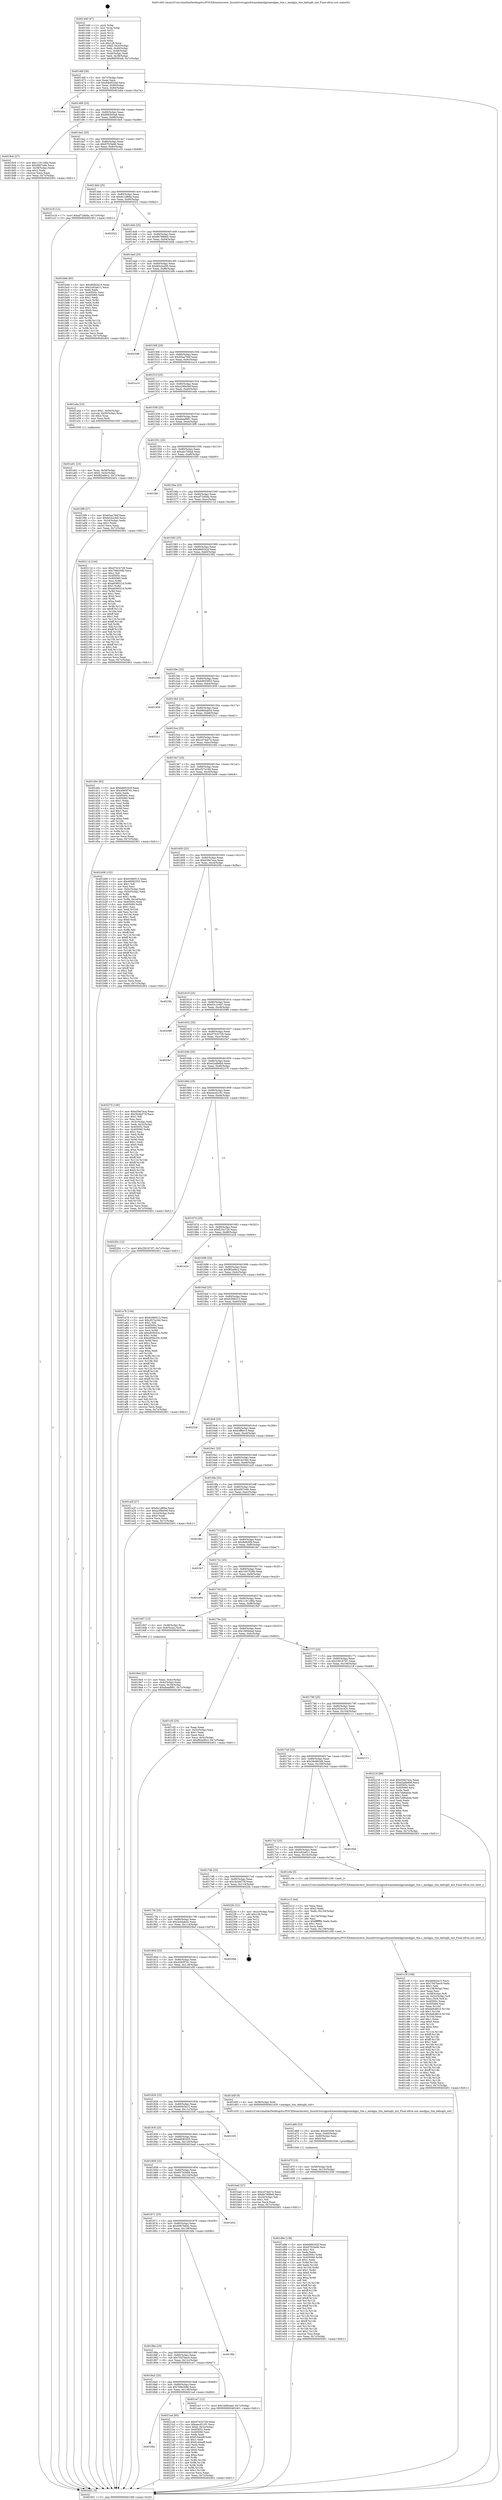 digraph "0x401440" {
  label = "0x401440 (/mnt/c/Users/mathe/Desktop/tcc/POCII/binaries/extr_linuxdriversgpudrmamdamdgpuamdgpu_ttm.c_amdgpu_ttm_debugfs_init_Final-ollvm.out::main(0))"
  labelloc = "t"
  node[shape=record]

  Entry [label="",width=0.3,height=0.3,shape=circle,fillcolor=black,style=filled]
  "0x40146f" [label="{
     0x40146f [26]\l
     | [instrs]\l
     &nbsp;&nbsp;0x40146f \<+3\>: mov -0x7c(%rbp),%eax\l
     &nbsp;&nbsp;0x401472 \<+2\>: mov %eax,%ecx\l
     &nbsp;&nbsp;0x401474 \<+6\>: sub $0x84e9524d,%ecx\l
     &nbsp;&nbsp;0x40147a \<+3\>: mov %eax,-0x80(%rbp)\l
     &nbsp;&nbsp;0x40147d \<+6\>: mov %ecx,-0x84(%rbp)\l
     &nbsp;&nbsp;0x401483 \<+6\>: je 0000000000401eba \<main+0xa7a\>\l
  }"]
  "0x401eba" [label="{
     0x401eba\l
  }", style=dashed]
  "0x401489" [label="{
     0x401489 [25]\l
     | [instrs]\l
     &nbsp;&nbsp;0x401489 \<+5\>: jmp 000000000040148e \<main+0x4e\>\l
     &nbsp;&nbsp;0x40148e \<+3\>: mov -0x80(%rbp),%eax\l
     &nbsp;&nbsp;0x401491 \<+5\>: sub $0x866593a8,%eax\l
     &nbsp;&nbsp;0x401496 \<+6\>: mov %eax,-0x88(%rbp)\l
     &nbsp;&nbsp;0x40149c \<+6\>: je 00000000004018c6 \<main+0x486\>\l
  }"]
  Exit [label="",width=0.3,height=0.3,shape=circle,fillcolor=black,style=filled,peripheries=2]
  "0x4018c6" [label="{
     0x4018c6 [27]\l
     | [instrs]\l
     &nbsp;&nbsp;0x4018c6 \<+5\>: mov $0x1191186a,%eax\l
     &nbsp;&nbsp;0x4018cb \<+5\>: mov $0x4907e4b,%ecx\l
     &nbsp;&nbsp;0x4018d0 \<+3\>: mov -0x38(%rbp),%edx\l
     &nbsp;&nbsp;0x4018d3 \<+3\>: cmp $0x2,%edx\l
     &nbsp;&nbsp;0x4018d6 \<+3\>: cmovne %ecx,%eax\l
     &nbsp;&nbsp;0x4018d9 \<+3\>: mov %eax,-0x7c(%rbp)\l
     &nbsp;&nbsp;0x4018dc \<+5\>: jmp 0000000000402401 \<main+0xfc1\>\l
  }"]
  "0x4014a2" [label="{
     0x4014a2 [25]\l
     | [instrs]\l
     &nbsp;&nbsp;0x4014a2 \<+5\>: jmp 00000000004014a7 \<main+0x67\>\l
     &nbsp;&nbsp;0x4014a7 \<+3\>: mov -0x80(%rbp),%eax\l
     &nbsp;&nbsp;0x4014aa \<+5\>: sub $0x87f25e46,%eax\l
     &nbsp;&nbsp;0x4014af \<+6\>: mov %eax,-0x8c(%rbp)\l
     &nbsp;&nbsp;0x4014b5 \<+6\>: je 0000000000401e18 \<main+0x9d8\>\l
  }"]
  "0x402401" [label="{
     0x402401 [5]\l
     | [instrs]\l
     &nbsp;&nbsp;0x402401 \<+5\>: jmp 000000000040146f \<main+0x2f\>\l
  }"]
  "0x401440" [label="{
     0x401440 [47]\l
     | [instrs]\l
     &nbsp;&nbsp;0x401440 \<+1\>: push %rbp\l
     &nbsp;&nbsp;0x401441 \<+3\>: mov %rsp,%rbp\l
     &nbsp;&nbsp;0x401444 \<+2\>: push %r15\l
     &nbsp;&nbsp;0x401446 \<+2\>: push %r14\l
     &nbsp;&nbsp;0x401448 \<+2\>: push %r13\l
     &nbsp;&nbsp;0x40144a \<+2\>: push %r12\l
     &nbsp;&nbsp;0x40144c \<+1\>: push %rbx\l
     &nbsp;&nbsp;0x40144d \<+7\>: sub $0x128,%rsp\l
     &nbsp;&nbsp;0x401454 \<+7\>: movl $0x0,-0x3c(%rbp)\l
     &nbsp;&nbsp;0x40145b \<+3\>: mov %edi,-0x40(%rbp)\l
     &nbsp;&nbsp;0x40145e \<+4\>: mov %rsi,-0x48(%rbp)\l
     &nbsp;&nbsp;0x401462 \<+3\>: mov -0x40(%rbp),%edi\l
     &nbsp;&nbsp;0x401465 \<+3\>: mov %edi,-0x38(%rbp)\l
     &nbsp;&nbsp;0x401468 \<+7\>: movl $0x866593a8,-0x7c(%rbp)\l
  }"]
  "0x4018bc" [label="{
     0x4018bc\l
  }", style=dashed]
  "0x401e18" [label="{
     0x401e18 [12]\l
     | [instrs]\l
     &nbsp;&nbsp;0x401e18 \<+7\>: movl $0xaf72d0da,-0x7c(%rbp)\l
     &nbsp;&nbsp;0x401e1f \<+5\>: jmp 0000000000402401 \<main+0xfc1\>\l
  }"]
  "0x4014bb" [label="{
     0x4014bb [25]\l
     | [instrs]\l
     &nbsp;&nbsp;0x4014bb \<+5\>: jmp 00000000004014c0 \<main+0x80\>\l
     &nbsp;&nbsp;0x4014c0 \<+3\>: mov -0x80(%rbp),%eax\l
     &nbsp;&nbsp;0x4014c3 \<+5\>: sub $0x8e1af69a,%eax\l
     &nbsp;&nbsp;0x4014c8 \<+6\>: mov %eax,-0x90(%rbp)\l
     &nbsp;&nbsp;0x4014ce \<+6\>: je 0000000000402022 \<main+0xbe2\>\l
  }"]
  "0x4021ad" [label="{
     0x4021ad [95]\l
     | [instrs]\l
     &nbsp;&nbsp;0x4021ad \<+5\>: mov $0xd7d1b728,%eax\l
     &nbsp;&nbsp;0x4021b2 \<+5\>: mov $0xeecd2191,%ecx\l
     &nbsp;&nbsp;0x4021b7 \<+7\>: movl $0x0,-0x3c(%rbp)\l
     &nbsp;&nbsp;0x4021be \<+7\>: mov 0x40505c,%edx\l
     &nbsp;&nbsp;0x4021c5 \<+7\>: mov 0x405060,%esi\l
     &nbsp;&nbsp;0x4021cc \<+2\>: mov %edx,%edi\l
     &nbsp;&nbsp;0x4021ce \<+6\>: sub $0xf144eeff,%edi\l
     &nbsp;&nbsp;0x4021d4 \<+3\>: sub $0x1,%edi\l
     &nbsp;&nbsp;0x4021d7 \<+6\>: add $0xf144eeff,%edi\l
     &nbsp;&nbsp;0x4021dd \<+3\>: imul %edi,%edx\l
     &nbsp;&nbsp;0x4021e0 \<+3\>: and $0x1,%edx\l
     &nbsp;&nbsp;0x4021e3 \<+3\>: cmp $0x0,%edx\l
     &nbsp;&nbsp;0x4021e6 \<+4\>: sete %r8b\l
     &nbsp;&nbsp;0x4021ea \<+3\>: cmp $0xa,%esi\l
     &nbsp;&nbsp;0x4021ed \<+4\>: setl %r9b\l
     &nbsp;&nbsp;0x4021f1 \<+3\>: mov %r8b,%r10b\l
     &nbsp;&nbsp;0x4021f4 \<+3\>: and %r9b,%r10b\l
     &nbsp;&nbsp;0x4021f7 \<+3\>: xor %r9b,%r8b\l
     &nbsp;&nbsp;0x4021fa \<+3\>: or %r8b,%r10b\l
     &nbsp;&nbsp;0x4021fd \<+4\>: test $0x1,%r10b\l
     &nbsp;&nbsp;0x402201 \<+3\>: cmovne %ecx,%eax\l
     &nbsp;&nbsp;0x402204 \<+3\>: mov %eax,-0x7c(%rbp)\l
     &nbsp;&nbsp;0x402207 \<+5\>: jmp 0000000000402401 \<main+0xfc1\>\l
  }"]
  "0x402022" [label="{
     0x402022\l
  }", style=dashed]
  "0x4014d4" [label="{
     0x4014d4 [25]\l
     | [instrs]\l
     &nbsp;&nbsp;0x4014d4 \<+5\>: jmp 00000000004014d9 \<main+0x99\>\l
     &nbsp;&nbsp;0x4014d9 \<+3\>: mov -0x80(%rbp),%eax\l
     &nbsp;&nbsp;0x4014dc \<+5\>: sub $0x8e7888e9,%eax\l
     &nbsp;&nbsp;0x4014e1 \<+6\>: mov %eax,-0x94(%rbp)\l
     &nbsp;&nbsp;0x4014e7 \<+6\>: je 0000000000401bbb \<main+0x77b\>\l
  }"]
  "0x401d8e" [label="{
     0x401d8e [138]\l
     | [instrs]\l
     &nbsp;&nbsp;0x401d8e \<+5\>: mov $0xb660342f,%eax\l
     &nbsp;&nbsp;0x401d93 \<+5\>: mov $0x87f25e46,%esi\l
     &nbsp;&nbsp;0x401d98 \<+2\>: mov $0x1,%cl\l
     &nbsp;&nbsp;0x401d9a \<+2\>: xor %edx,%edx\l
     &nbsp;&nbsp;0x401d9c \<+8\>: mov 0x40505c,%r8d\l
     &nbsp;&nbsp;0x401da4 \<+8\>: mov 0x405060,%r9d\l
     &nbsp;&nbsp;0x401dac \<+3\>: sub $0x1,%edx\l
     &nbsp;&nbsp;0x401daf \<+3\>: mov %r8d,%r10d\l
     &nbsp;&nbsp;0x401db2 \<+3\>: add %edx,%r10d\l
     &nbsp;&nbsp;0x401db5 \<+4\>: imul %r10d,%r8d\l
     &nbsp;&nbsp;0x401db9 \<+4\>: and $0x1,%r8d\l
     &nbsp;&nbsp;0x401dbd \<+4\>: cmp $0x0,%r8d\l
     &nbsp;&nbsp;0x401dc1 \<+4\>: sete %r11b\l
     &nbsp;&nbsp;0x401dc5 \<+4\>: cmp $0xa,%r9d\l
     &nbsp;&nbsp;0x401dc9 \<+3\>: setl %bl\l
     &nbsp;&nbsp;0x401dcc \<+3\>: mov %r11b,%r14b\l
     &nbsp;&nbsp;0x401dcf \<+4\>: xor $0xff,%r14b\l
     &nbsp;&nbsp;0x401dd3 \<+3\>: mov %bl,%r15b\l
     &nbsp;&nbsp;0x401dd6 \<+4\>: xor $0xff,%r15b\l
     &nbsp;&nbsp;0x401dda \<+3\>: xor $0x1,%cl\l
     &nbsp;&nbsp;0x401ddd \<+3\>: mov %r14b,%r12b\l
     &nbsp;&nbsp;0x401de0 \<+4\>: and $0xff,%r12b\l
     &nbsp;&nbsp;0x401de4 \<+3\>: and %cl,%r11b\l
     &nbsp;&nbsp;0x401de7 \<+3\>: mov %r15b,%r13b\l
     &nbsp;&nbsp;0x401dea \<+4\>: and $0xff,%r13b\l
     &nbsp;&nbsp;0x401dee \<+2\>: and %cl,%bl\l
     &nbsp;&nbsp;0x401df0 \<+3\>: or %r11b,%r12b\l
     &nbsp;&nbsp;0x401df3 \<+3\>: or %bl,%r13b\l
     &nbsp;&nbsp;0x401df6 \<+3\>: xor %r13b,%r12b\l
     &nbsp;&nbsp;0x401df9 \<+3\>: or %r15b,%r14b\l
     &nbsp;&nbsp;0x401dfc \<+4\>: xor $0xff,%r14b\l
     &nbsp;&nbsp;0x401e00 \<+3\>: or $0x1,%cl\l
     &nbsp;&nbsp;0x401e03 \<+3\>: and %cl,%r14b\l
     &nbsp;&nbsp;0x401e06 \<+3\>: or %r14b,%r12b\l
     &nbsp;&nbsp;0x401e09 \<+4\>: test $0x1,%r12b\l
     &nbsp;&nbsp;0x401e0d \<+3\>: cmovne %esi,%eax\l
     &nbsp;&nbsp;0x401e10 \<+3\>: mov %eax,-0x7c(%rbp)\l
     &nbsp;&nbsp;0x401e13 \<+5\>: jmp 0000000000402401 \<main+0xfc1\>\l
  }"]
  "0x401bbb" [label="{
     0x401bbb [83]\l
     | [instrs]\l
     &nbsp;&nbsp;0x401bbb \<+5\>: mov $0x460b3a15,%eax\l
     &nbsp;&nbsp;0x401bc0 \<+5\>: mov $0x2c62a611,%ecx\l
     &nbsp;&nbsp;0x401bc5 \<+2\>: xor %edx,%edx\l
     &nbsp;&nbsp;0x401bc7 \<+7\>: mov 0x40505c,%esi\l
     &nbsp;&nbsp;0x401bce \<+7\>: mov 0x405060,%edi\l
     &nbsp;&nbsp;0x401bd5 \<+3\>: sub $0x1,%edx\l
     &nbsp;&nbsp;0x401bd8 \<+3\>: mov %esi,%r8d\l
     &nbsp;&nbsp;0x401bdb \<+3\>: add %edx,%r8d\l
     &nbsp;&nbsp;0x401bde \<+4\>: imul %r8d,%esi\l
     &nbsp;&nbsp;0x401be2 \<+3\>: and $0x1,%esi\l
     &nbsp;&nbsp;0x401be5 \<+3\>: cmp $0x0,%esi\l
     &nbsp;&nbsp;0x401be8 \<+4\>: sete %r9b\l
     &nbsp;&nbsp;0x401bec \<+3\>: cmp $0xa,%edi\l
     &nbsp;&nbsp;0x401bef \<+4\>: setl %r10b\l
     &nbsp;&nbsp;0x401bf3 \<+3\>: mov %r9b,%r11b\l
     &nbsp;&nbsp;0x401bf6 \<+3\>: and %r10b,%r11b\l
     &nbsp;&nbsp;0x401bf9 \<+3\>: xor %r10b,%r9b\l
     &nbsp;&nbsp;0x401bfc \<+3\>: or %r9b,%r11b\l
     &nbsp;&nbsp;0x401bff \<+4\>: test $0x1,%r11b\l
     &nbsp;&nbsp;0x401c03 \<+3\>: cmovne %ecx,%eax\l
     &nbsp;&nbsp;0x401c06 \<+3\>: mov %eax,-0x7c(%rbp)\l
     &nbsp;&nbsp;0x401c09 \<+5\>: jmp 0000000000402401 \<main+0xfc1\>\l
  }"]
  "0x4014ed" [label="{
     0x4014ed [25]\l
     | [instrs]\l
     &nbsp;&nbsp;0x4014ed \<+5\>: jmp 00000000004014f2 \<main+0xb2\>\l
     &nbsp;&nbsp;0x4014f2 \<+3\>: mov -0x80(%rbp),%eax\l
     &nbsp;&nbsp;0x4014f5 \<+5\>: sub $0x90e2ed30,%eax\l
     &nbsp;&nbsp;0x4014fa \<+6\>: mov %eax,-0x98(%rbp)\l
     &nbsp;&nbsp;0x401500 \<+6\>: je 00000000004023d6 \<main+0xf96\>\l
  }"]
  "0x401d7f" [label="{
     0x401d7f [15]\l
     | [instrs]\l
     &nbsp;&nbsp;0x401d7f \<+4\>: mov -0x58(%rbp),%rdi\l
     &nbsp;&nbsp;0x401d83 \<+6\>: mov %eax,-0x13c(%rbp)\l
     &nbsp;&nbsp;0x401d89 \<+5\>: call 0000000000401030 \<free@plt\>\l
     | [calls]\l
     &nbsp;&nbsp;0x401030 \{1\} (unknown)\l
  }"]
  "0x4023d6" [label="{
     0x4023d6\l
  }", style=dashed]
  "0x401506" [label="{
     0x401506 [25]\l
     | [instrs]\l
     &nbsp;&nbsp;0x401506 \<+5\>: jmp 000000000040150b \<main+0xcb\>\l
     &nbsp;&nbsp;0x40150b \<+3\>: mov -0x80(%rbp),%eax\l
     &nbsp;&nbsp;0x40150e \<+5\>: sub $0x93aa794f,%eax\l
     &nbsp;&nbsp;0x401513 \<+6\>: mov %eax,-0x9c(%rbp)\l
     &nbsp;&nbsp;0x401519 \<+6\>: je 0000000000401a14 \<main+0x5d4\>\l
  }"]
  "0x401d68" [label="{
     0x401d68 [23]\l
     | [instrs]\l
     &nbsp;&nbsp;0x401d68 \<+10\>: movabs $0x4030d6,%rdi\l
     &nbsp;&nbsp;0x401d72 \<+3\>: mov %eax,-0x60(%rbp)\l
     &nbsp;&nbsp;0x401d75 \<+3\>: mov -0x60(%rbp),%esi\l
     &nbsp;&nbsp;0x401d78 \<+2\>: mov $0x0,%al\l
     &nbsp;&nbsp;0x401d7a \<+5\>: call 0000000000401040 \<printf@plt\>\l
     | [calls]\l
     &nbsp;&nbsp;0x401040 \{1\} (unknown)\l
  }"]
  "0x401a14" [label="{
     0x401a14\l
  }", style=dashed]
  "0x40151f" [label="{
     0x40151f [25]\l
     | [instrs]\l
     &nbsp;&nbsp;0x40151f \<+5\>: jmp 0000000000401524 \<main+0xe4\>\l
     &nbsp;&nbsp;0x401524 \<+3\>: mov -0x80(%rbp),%eax\l
     &nbsp;&nbsp;0x401527 \<+5\>: sub $0xa299a50f,%eax\l
     &nbsp;&nbsp;0x40152c \<+6\>: mov %eax,-0xa0(%rbp)\l
     &nbsp;&nbsp;0x401532 \<+6\>: je 0000000000401a4a \<main+0x60a\>\l
  }"]
  "0x4018a3" [label="{
     0x4018a3 [25]\l
     | [instrs]\l
     &nbsp;&nbsp;0x4018a3 \<+5\>: jmp 00000000004018a8 \<main+0x468\>\l
     &nbsp;&nbsp;0x4018a8 \<+3\>: mov -0x80(%rbp),%eax\l
     &nbsp;&nbsp;0x4018ab \<+5\>: sub $0x768e30fd,%eax\l
     &nbsp;&nbsp;0x4018b0 \<+6\>: mov %eax,-0x130(%rbp)\l
     &nbsp;&nbsp;0x4018b6 \<+6\>: je 00000000004021ad \<main+0xd6d\>\l
  }"]
  "0x401a4a" [label="{
     0x401a4a [23]\l
     | [instrs]\l
     &nbsp;&nbsp;0x401a4a \<+7\>: movl $0x1,-0x50(%rbp)\l
     &nbsp;&nbsp;0x401a51 \<+4\>: movslq -0x50(%rbp),%rax\l
     &nbsp;&nbsp;0x401a55 \<+4\>: shl $0x2,%rax\l
     &nbsp;&nbsp;0x401a59 \<+3\>: mov %rax,%rdi\l
     &nbsp;&nbsp;0x401a5c \<+5\>: call 0000000000401050 \<malloc@plt\>\l
     | [calls]\l
     &nbsp;&nbsp;0x401050 \{1\} (unknown)\l
  }"]
  "0x401538" [label="{
     0x401538 [25]\l
     | [instrs]\l
     &nbsp;&nbsp;0x401538 \<+5\>: jmp 000000000040153d \<main+0xfd\>\l
     &nbsp;&nbsp;0x40153d \<+3\>: mov -0x80(%rbp),%eax\l
     &nbsp;&nbsp;0x401540 \<+5\>: sub $0xabaaf981,%eax\l
     &nbsp;&nbsp;0x401545 \<+6\>: mov %eax,-0xa4(%rbp)\l
     &nbsp;&nbsp;0x40154b \<+6\>: je 00000000004019f9 \<main+0x5b9\>\l
  }"]
  "0x401ce7" [label="{
     0x401ce7 [12]\l
     | [instrs]\l
     &nbsp;&nbsp;0x401ce7 \<+7\>: movl $0x1fd0b4ad,-0x7c(%rbp)\l
     &nbsp;&nbsp;0x401cee \<+5\>: jmp 0000000000402401 \<main+0xfc1\>\l
  }"]
  "0x4019f9" [label="{
     0x4019f9 [27]\l
     | [instrs]\l
     &nbsp;&nbsp;0x4019f9 \<+5\>: mov $0x93aa794f,%eax\l
     &nbsp;&nbsp;0x4019fe \<+5\>: mov $0xfd1b23b0,%ecx\l
     &nbsp;&nbsp;0x401a03 \<+3\>: mov -0x34(%rbp),%edx\l
     &nbsp;&nbsp;0x401a06 \<+3\>: cmp $0x1,%edx\l
     &nbsp;&nbsp;0x401a09 \<+3\>: cmovl %ecx,%eax\l
     &nbsp;&nbsp;0x401a0c \<+3\>: mov %eax,-0x7c(%rbp)\l
     &nbsp;&nbsp;0x401a0f \<+5\>: jmp 0000000000402401 \<main+0xfc1\>\l
  }"]
  "0x401551" [label="{
     0x401551 [25]\l
     | [instrs]\l
     &nbsp;&nbsp;0x401551 \<+5\>: jmp 0000000000401556 \<main+0x116\>\l
     &nbsp;&nbsp;0x401556 \<+3\>: mov -0x80(%rbp),%eax\l
     &nbsp;&nbsp;0x401559 \<+5\>: sub $0xabc70bad,%eax\l
     &nbsp;&nbsp;0x40155e \<+6\>: mov %eax,-0xa8(%rbp)\l
     &nbsp;&nbsp;0x401564 \<+6\>: je 0000000000401f40 \<main+0xb00\>\l
  }"]
  "0x40188a" [label="{
     0x40188a [25]\l
     | [instrs]\l
     &nbsp;&nbsp;0x40188a \<+5\>: jmp 000000000040188f \<main+0x44f\>\l
     &nbsp;&nbsp;0x40188f \<+3\>: mov -0x80(%rbp),%eax\l
     &nbsp;&nbsp;0x401892 \<+5\>: sub $0x70d7bec9,%eax\l
     &nbsp;&nbsp;0x401897 \<+6\>: mov %eax,-0x12c(%rbp)\l
     &nbsp;&nbsp;0x40189d \<+6\>: je 0000000000401ce7 \<main+0x8a7\>\l
  }"]
  "0x401f40" [label="{
     0x401f40\l
  }", style=dashed]
  "0x40156a" [label="{
     0x40156a [25]\l
     | [instrs]\l
     &nbsp;&nbsp;0x40156a \<+5\>: jmp 000000000040156f \<main+0x12f\>\l
     &nbsp;&nbsp;0x40156f \<+3\>: mov -0x80(%rbp),%eax\l
     &nbsp;&nbsp;0x401572 \<+5\>: sub $0xaf72d0da,%eax\l
     &nbsp;&nbsp;0x401577 \<+6\>: mov %eax,-0xac(%rbp)\l
     &nbsp;&nbsp;0x40157d \<+6\>: je 000000000040211d \<main+0xcdd\>\l
  }"]
  "0x401fdb" [label="{
     0x401fdb\l
  }", style=dashed]
  "0x40211d" [label="{
     0x40211d [144]\l
     | [instrs]\l
     &nbsp;&nbsp;0x40211d \<+5\>: mov $0xd7d1b728,%eax\l
     &nbsp;&nbsp;0x402122 \<+5\>: mov $0x768e30fd,%ecx\l
     &nbsp;&nbsp;0x402127 \<+2\>: mov $0x1,%dl\l
     &nbsp;&nbsp;0x402129 \<+7\>: mov 0x40505c,%esi\l
     &nbsp;&nbsp;0x402130 \<+7\>: mov 0x405060,%edi\l
     &nbsp;&nbsp;0x402137 \<+3\>: mov %esi,%r8d\l
     &nbsp;&nbsp;0x40213a \<+7\>: sub $0xa838021d,%r8d\l
     &nbsp;&nbsp;0x402141 \<+4\>: sub $0x1,%r8d\l
     &nbsp;&nbsp;0x402145 \<+7\>: add $0xa838021d,%r8d\l
     &nbsp;&nbsp;0x40214c \<+4\>: imul %r8d,%esi\l
     &nbsp;&nbsp;0x402150 \<+3\>: and $0x1,%esi\l
     &nbsp;&nbsp;0x402153 \<+3\>: cmp $0x0,%esi\l
     &nbsp;&nbsp;0x402156 \<+4\>: sete %r9b\l
     &nbsp;&nbsp;0x40215a \<+3\>: cmp $0xa,%edi\l
     &nbsp;&nbsp;0x40215d \<+4\>: setl %r10b\l
     &nbsp;&nbsp;0x402161 \<+3\>: mov %r9b,%r11b\l
     &nbsp;&nbsp;0x402164 \<+4\>: xor $0xff,%r11b\l
     &nbsp;&nbsp;0x402168 \<+3\>: mov %r10b,%bl\l
     &nbsp;&nbsp;0x40216b \<+3\>: xor $0xff,%bl\l
     &nbsp;&nbsp;0x40216e \<+3\>: xor $0x1,%dl\l
     &nbsp;&nbsp;0x402171 \<+3\>: mov %r11b,%r14b\l
     &nbsp;&nbsp;0x402174 \<+4\>: and $0xff,%r14b\l
     &nbsp;&nbsp;0x402178 \<+3\>: and %dl,%r9b\l
     &nbsp;&nbsp;0x40217b \<+3\>: mov %bl,%r15b\l
     &nbsp;&nbsp;0x40217e \<+4\>: and $0xff,%r15b\l
     &nbsp;&nbsp;0x402182 \<+3\>: and %dl,%r10b\l
     &nbsp;&nbsp;0x402185 \<+3\>: or %r9b,%r14b\l
     &nbsp;&nbsp;0x402188 \<+3\>: or %r10b,%r15b\l
     &nbsp;&nbsp;0x40218b \<+3\>: xor %r15b,%r14b\l
     &nbsp;&nbsp;0x40218e \<+3\>: or %bl,%r11b\l
     &nbsp;&nbsp;0x402191 \<+4\>: xor $0xff,%r11b\l
     &nbsp;&nbsp;0x402195 \<+3\>: or $0x1,%dl\l
     &nbsp;&nbsp;0x402198 \<+3\>: and %dl,%r11b\l
     &nbsp;&nbsp;0x40219b \<+3\>: or %r11b,%r14b\l
     &nbsp;&nbsp;0x40219e \<+4\>: test $0x1,%r14b\l
     &nbsp;&nbsp;0x4021a2 \<+3\>: cmovne %ecx,%eax\l
     &nbsp;&nbsp;0x4021a5 \<+3\>: mov %eax,-0x7c(%rbp)\l
     &nbsp;&nbsp;0x4021a8 \<+5\>: jmp 0000000000402401 \<main+0xfc1\>\l
  }"]
  "0x401583" [label="{
     0x401583 [25]\l
     | [instrs]\l
     &nbsp;&nbsp;0x401583 \<+5\>: jmp 0000000000401588 \<main+0x148\>\l
     &nbsp;&nbsp;0x401588 \<+3\>: mov -0x80(%rbp),%eax\l
     &nbsp;&nbsp;0x40158b \<+5\>: sub $0xb660342f,%eax\l
     &nbsp;&nbsp;0x401590 \<+6\>: mov %eax,-0xb0(%rbp)\l
     &nbsp;&nbsp;0x401596 \<+6\>: je 0000000000402382 \<main+0xf42\>\l
  }"]
  "0x401871" [label="{
     0x401871 [25]\l
     | [instrs]\l
     &nbsp;&nbsp;0x401871 \<+5\>: jmp 0000000000401876 \<main+0x436\>\l
     &nbsp;&nbsp;0x401876 \<+3\>: mov -0x80(%rbp),%eax\l
     &nbsp;&nbsp;0x401879 \<+5\>: sub $0x6967b642,%eax\l
     &nbsp;&nbsp;0x40187e \<+6\>: mov %eax,-0x128(%rbp)\l
     &nbsp;&nbsp;0x401884 \<+6\>: je 0000000000401fdb \<main+0xb9b\>\l
  }"]
  "0x402382" [label="{
     0x402382\l
  }", style=dashed]
  "0x40159c" [label="{
     0x40159c [25]\l
     | [instrs]\l
     &nbsp;&nbsp;0x40159c \<+5\>: jmp 00000000004015a1 \<main+0x161\>\l
     &nbsp;&nbsp;0x4015a1 \<+3\>: mov -0x80(%rbp),%eax\l
     &nbsp;&nbsp;0x4015a4 \<+5\>: sub $0xb9933853,%eax\l
     &nbsp;&nbsp;0x4015a9 \<+6\>: mov %eax,-0xb4(%rbp)\l
     &nbsp;&nbsp;0x4015af \<+6\>: je 0000000000401939 \<main+0x4f9\>\l
  }"]
  "0x401e52" [label="{
     0x401e52\l
  }", style=dashed]
  "0x401939" [label="{
     0x401939\l
  }", style=dashed]
  "0x4015b5" [label="{
     0x4015b5 [25]\l
     | [instrs]\l
     &nbsp;&nbsp;0x4015b5 \<+5\>: jmp 00000000004015ba \<main+0x17a\>\l
     &nbsp;&nbsp;0x4015ba \<+3\>: mov -0x80(%rbp),%eax\l
     &nbsp;&nbsp;0x4015bd \<+5\>: sub $0xb9d4ab5d,%eax\l
     &nbsp;&nbsp;0x4015c2 \<+6\>: mov %eax,-0xb8(%rbp)\l
     &nbsp;&nbsp;0x4015c8 \<+6\>: je 0000000000402311 \<main+0xed1\>\l
  }"]
  "0x401c3f" [label="{
     0x401c3f [168]\l
     | [instrs]\l
     &nbsp;&nbsp;0x401c3f \<+5\>: mov $0x460b3a15,%ecx\l
     &nbsp;&nbsp;0x401c44 \<+5\>: mov $0x70d7bec9,%edx\l
     &nbsp;&nbsp;0x401c49 \<+3\>: mov $0x1,%dil\l
     &nbsp;&nbsp;0x401c4c \<+6\>: mov -0x138(%rbp),%esi\l
     &nbsp;&nbsp;0x401c52 \<+3\>: imul %eax,%esi\l
     &nbsp;&nbsp;0x401c55 \<+4\>: mov -0x58(%rbp),%r8\l
     &nbsp;&nbsp;0x401c59 \<+4\>: movslq -0x5c(%rbp),%r9\l
     &nbsp;&nbsp;0x401c5d \<+4\>: mov %esi,(%r8,%r9,4)\l
     &nbsp;&nbsp;0x401c61 \<+7\>: mov 0x40505c,%eax\l
     &nbsp;&nbsp;0x401c68 \<+7\>: mov 0x405060,%esi\l
     &nbsp;&nbsp;0x401c6f \<+3\>: mov %eax,%r10d\l
     &nbsp;&nbsp;0x401c72 \<+7\>: sub $0xbefcd81d,%r10d\l
     &nbsp;&nbsp;0x401c79 \<+4\>: sub $0x1,%r10d\l
     &nbsp;&nbsp;0x401c7d \<+7\>: add $0xbefcd81d,%r10d\l
     &nbsp;&nbsp;0x401c84 \<+4\>: imul %r10d,%eax\l
     &nbsp;&nbsp;0x401c88 \<+3\>: and $0x1,%eax\l
     &nbsp;&nbsp;0x401c8b \<+3\>: cmp $0x0,%eax\l
     &nbsp;&nbsp;0x401c8e \<+4\>: sete %r11b\l
     &nbsp;&nbsp;0x401c92 \<+3\>: cmp $0xa,%esi\l
     &nbsp;&nbsp;0x401c95 \<+3\>: setl %bl\l
     &nbsp;&nbsp;0x401c98 \<+3\>: mov %r11b,%r14b\l
     &nbsp;&nbsp;0x401c9b \<+4\>: xor $0xff,%r14b\l
     &nbsp;&nbsp;0x401c9f \<+3\>: mov %bl,%r15b\l
     &nbsp;&nbsp;0x401ca2 \<+4\>: xor $0xff,%r15b\l
     &nbsp;&nbsp;0x401ca6 \<+4\>: xor $0x1,%dil\l
     &nbsp;&nbsp;0x401caa \<+3\>: mov %r14b,%r12b\l
     &nbsp;&nbsp;0x401cad \<+4\>: and $0xff,%r12b\l
     &nbsp;&nbsp;0x401cb1 \<+3\>: and %dil,%r11b\l
     &nbsp;&nbsp;0x401cb4 \<+3\>: mov %r15b,%r13b\l
     &nbsp;&nbsp;0x401cb7 \<+4\>: and $0xff,%r13b\l
     &nbsp;&nbsp;0x401cbb \<+3\>: and %dil,%bl\l
     &nbsp;&nbsp;0x401cbe \<+3\>: or %r11b,%r12b\l
     &nbsp;&nbsp;0x401cc1 \<+3\>: or %bl,%r13b\l
     &nbsp;&nbsp;0x401cc4 \<+3\>: xor %r13b,%r12b\l
     &nbsp;&nbsp;0x401cc7 \<+3\>: or %r15b,%r14b\l
     &nbsp;&nbsp;0x401cca \<+4\>: xor $0xff,%r14b\l
     &nbsp;&nbsp;0x401cce \<+4\>: or $0x1,%dil\l
     &nbsp;&nbsp;0x401cd2 \<+3\>: and %dil,%r14b\l
     &nbsp;&nbsp;0x401cd5 \<+3\>: or %r14b,%r12b\l
     &nbsp;&nbsp;0x401cd8 \<+4\>: test $0x1,%r12b\l
     &nbsp;&nbsp;0x401cdc \<+3\>: cmovne %edx,%ecx\l
     &nbsp;&nbsp;0x401cdf \<+3\>: mov %ecx,-0x7c(%rbp)\l
     &nbsp;&nbsp;0x401ce2 \<+5\>: jmp 0000000000402401 \<main+0xfc1\>\l
  }"]
  "0x402311" [label="{
     0x402311\l
  }", style=dashed]
  "0x4015ce" [label="{
     0x4015ce [25]\l
     | [instrs]\l
     &nbsp;&nbsp;0x4015ce \<+5\>: jmp 00000000004015d3 \<main+0x193\>\l
     &nbsp;&nbsp;0x4015d3 \<+3\>: mov -0x80(%rbp),%eax\l
     &nbsp;&nbsp;0x4015d6 \<+5\>: sub $0xcd74eb7e,%eax\l
     &nbsp;&nbsp;0x4015db \<+6\>: mov %eax,-0xbc(%rbp)\l
     &nbsp;&nbsp;0x4015e1 \<+6\>: je 0000000000401d0c \<main+0x8cc\>\l
  }"]
  "0x401c13" [label="{
     0x401c13 [44]\l
     | [instrs]\l
     &nbsp;&nbsp;0x401c13 \<+2\>: xor %ecx,%ecx\l
     &nbsp;&nbsp;0x401c15 \<+5\>: mov $0x2,%edx\l
     &nbsp;&nbsp;0x401c1a \<+6\>: mov %edx,-0x134(%rbp)\l
     &nbsp;&nbsp;0x401c20 \<+1\>: cltd\l
     &nbsp;&nbsp;0x401c21 \<+6\>: mov -0x134(%rbp),%esi\l
     &nbsp;&nbsp;0x401c27 \<+2\>: idiv %esi\l
     &nbsp;&nbsp;0x401c29 \<+6\>: imul $0xfffffffe,%edx,%edx\l
     &nbsp;&nbsp;0x401c2f \<+3\>: sub $0x1,%ecx\l
     &nbsp;&nbsp;0x401c32 \<+2\>: sub %ecx,%edx\l
     &nbsp;&nbsp;0x401c34 \<+6\>: mov %edx,-0x138(%rbp)\l
     &nbsp;&nbsp;0x401c3a \<+5\>: call 0000000000401160 \<next_i\>\l
     | [calls]\l
     &nbsp;&nbsp;0x401160 \{1\} (/mnt/c/Users/mathe/Desktop/tcc/POCII/binaries/extr_linuxdriversgpudrmamdamdgpuamdgpu_ttm.c_amdgpu_ttm_debugfs_init_Final-ollvm.out::next_i)\l
  }"]
  "0x401d0c" [label="{
     0x401d0c [83]\l
     | [instrs]\l
     &nbsp;&nbsp;0x401d0c \<+5\>: mov $0xb660342f,%eax\l
     &nbsp;&nbsp;0x401d11 \<+5\>: mov $0x4565f741,%ecx\l
     &nbsp;&nbsp;0x401d16 \<+2\>: xor %edx,%edx\l
     &nbsp;&nbsp;0x401d18 \<+7\>: mov 0x40505c,%esi\l
     &nbsp;&nbsp;0x401d1f \<+7\>: mov 0x405060,%edi\l
     &nbsp;&nbsp;0x401d26 \<+3\>: sub $0x1,%edx\l
     &nbsp;&nbsp;0x401d29 \<+3\>: mov %esi,%r8d\l
     &nbsp;&nbsp;0x401d2c \<+3\>: add %edx,%r8d\l
     &nbsp;&nbsp;0x401d2f \<+4\>: imul %r8d,%esi\l
     &nbsp;&nbsp;0x401d33 \<+3\>: and $0x1,%esi\l
     &nbsp;&nbsp;0x401d36 \<+3\>: cmp $0x0,%esi\l
     &nbsp;&nbsp;0x401d39 \<+4\>: sete %r9b\l
     &nbsp;&nbsp;0x401d3d \<+3\>: cmp $0xa,%edi\l
     &nbsp;&nbsp;0x401d40 \<+4\>: setl %r10b\l
     &nbsp;&nbsp;0x401d44 \<+3\>: mov %r9b,%r11b\l
     &nbsp;&nbsp;0x401d47 \<+3\>: and %r10b,%r11b\l
     &nbsp;&nbsp;0x401d4a \<+3\>: xor %r10b,%r9b\l
     &nbsp;&nbsp;0x401d4d \<+3\>: or %r9b,%r11b\l
     &nbsp;&nbsp;0x401d50 \<+4\>: test $0x1,%r11b\l
     &nbsp;&nbsp;0x401d54 \<+3\>: cmovne %ecx,%eax\l
     &nbsp;&nbsp;0x401d57 \<+3\>: mov %eax,-0x7c(%rbp)\l
     &nbsp;&nbsp;0x401d5a \<+5\>: jmp 0000000000402401 \<main+0xfc1\>\l
  }"]
  "0x4015e7" [label="{
     0x4015e7 [25]\l
     | [instrs]\l
     &nbsp;&nbsp;0x4015e7 \<+5\>: jmp 00000000004015ec \<main+0x1ac\>\l
     &nbsp;&nbsp;0x4015ec \<+3\>: mov -0x80(%rbp),%eax\l
     &nbsp;&nbsp;0x4015ef \<+5\>: sub $0xcf27a16d,%eax\l
     &nbsp;&nbsp;0x4015f4 \<+6\>: mov %eax,-0xc0(%rbp)\l
     &nbsp;&nbsp;0x4015fa \<+6\>: je 0000000000401b08 \<main+0x6c8\>\l
  }"]
  "0x401858" [label="{
     0x401858 [25]\l
     | [instrs]\l
     &nbsp;&nbsp;0x401858 \<+5\>: jmp 000000000040185d \<main+0x41d\>\l
     &nbsp;&nbsp;0x40185d \<+3\>: mov -0x80(%rbp),%eax\l
     &nbsp;&nbsp;0x401860 \<+5\>: sub $0x657b2b08,%eax\l
     &nbsp;&nbsp;0x401865 \<+6\>: mov %eax,-0x124(%rbp)\l
     &nbsp;&nbsp;0x40186b \<+6\>: je 0000000000401e52 \<main+0xa12\>\l
  }"]
  "0x401b08" [label="{
     0x401b08 [152]\l
     | [instrs]\l
     &nbsp;&nbsp;0x401b08 \<+5\>: mov $0xfc566513,%eax\l
     &nbsp;&nbsp;0x401b0d \<+5\>: mov $0x49082555,%ecx\l
     &nbsp;&nbsp;0x401b12 \<+2\>: mov $0x1,%dl\l
     &nbsp;&nbsp;0x401b14 \<+2\>: xor %esi,%esi\l
     &nbsp;&nbsp;0x401b16 \<+3\>: mov -0x5c(%rbp),%edi\l
     &nbsp;&nbsp;0x401b19 \<+3\>: cmp -0x50(%rbp),%edi\l
     &nbsp;&nbsp;0x401b1c \<+4\>: setl %r8b\l
     &nbsp;&nbsp;0x401b20 \<+4\>: and $0x1,%r8b\l
     &nbsp;&nbsp;0x401b24 \<+4\>: mov %r8b,-0x2d(%rbp)\l
     &nbsp;&nbsp;0x401b28 \<+7\>: mov 0x40505c,%edi\l
     &nbsp;&nbsp;0x401b2f \<+8\>: mov 0x405060,%r9d\l
     &nbsp;&nbsp;0x401b37 \<+3\>: sub $0x1,%esi\l
     &nbsp;&nbsp;0x401b3a \<+3\>: mov %edi,%r10d\l
     &nbsp;&nbsp;0x401b3d \<+3\>: add %esi,%r10d\l
     &nbsp;&nbsp;0x401b40 \<+4\>: imul %r10d,%edi\l
     &nbsp;&nbsp;0x401b44 \<+3\>: and $0x1,%edi\l
     &nbsp;&nbsp;0x401b47 \<+3\>: cmp $0x0,%edi\l
     &nbsp;&nbsp;0x401b4a \<+4\>: sete %r8b\l
     &nbsp;&nbsp;0x401b4e \<+4\>: cmp $0xa,%r9d\l
     &nbsp;&nbsp;0x401b52 \<+4\>: setl %r11b\l
     &nbsp;&nbsp;0x401b56 \<+3\>: mov %r8b,%bl\l
     &nbsp;&nbsp;0x401b59 \<+3\>: xor $0xff,%bl\l
     &nbsp;&nbsp;0x401b5c \<+3\>: mov %r11b,%r14b\l
     &nbsp;&nbsp;0x401b5f \<+4\>: xor $0xff,%r14b\l
     &nbsp;&nbsp;0x401b63 \<+3\>: xor $0x1,%dl\l
     &nbsp;&nbsp;0x401b66 \<+3\>: mov %bl,%r15b\l
     &nbsp;&nbsp;0x401b69 \<+4\>: and $0xff,%r15b\l
     &nbsp;&nbsp;0x401b6d \<+3\>: and %dl,%r8b\l
     &nbsp;&nbsp;0x401b70 \<+3\>: mov %r14b,%r12b\l
     &nbsp;&nbsp;0x401b73 \<+4\>: and $0xff,%r12b\l
     &nbsp;&nbsp;0x401b77 \<+3\>: and %dl,%r11b\l
     &nbsp;&nbsp;0x401b7a \<+3\>: or %r8b,%r15b\l
     &nbsp;&nbsp;0x401b7d \<+3\>: or %r11b,%r12b\l
     &nbsp;&nbsp;0x401b80 \<+3\>: xor %r12b,%r15b\l
     &nbsp;&nbsp;0x401b83 \<+3\>: or %r14b,%bl\l
     &nbsp;&nbsp;0x401b86 \<+3\>: xor $0xff,%bl\l
     &nbsp;&nbsp;0x401b89 \<+3\>: or $0x1,%dl\l
     &nbsp;&nbsp;0x401b8c \<+2\>: and %dl,%bl\l
     &nbsp;&nbsp;0x401b8e \<+3\>: or %bl,%r15b\l
     &nbsp;&nbsp;0x401b91 \<+4\>: test $0x1,%r15b\l
     &nbsp;&nbsp;0x401b95 \<+3\>: cmovne %ecx,%eax\l
     &nbsp;&nbsp;0x401b98 \<+3\>: mov %eax,-0x7c(%rbp)\l
     &nbsp;&nbsp;0x401b9b \<+5\>: jmp 0000000000402401 \<main+0xfc1\>\l
  }"]
  "0x401600" [label="{
     0x401600 [25]\l
     | [instrs]\l
     &nbsp;&nbsp;0x401600 \<+5\>: jmp 0000000000401605 \<main+0x1c5\>\l
     &nbsp;&nbsp;0x401605 \<+3\>: mov -0x80(%rbp),%eax\l
     &nbsp;&nbsp;0x401608 \<+5\>: sub $0xd39e7eca,%eax\l
     &nbsp;&nbsp;0x40160d \<+6\>: mov %eax,-0xc4(%rbp)\l
     &nbsp;&nbsp;0x401613 \<+6\>: je 00000000004023fa \<main+0xfba\>\l
  }"]
  "0x401ba0" [label="{
     0x401ba0 [27]\l
     | [instrs]\l
     &nbsp;&nbsp;0x401ba0 \<+5\>: mov $0xcd74eb7e,%eax\l
     &nbsp;&nbsp;0x401ba5 \<+5\>: mov $0x8e7888e9,%ecx\l
     &nbsp;&nbsp;0x401baa \<+3\>: mov -0x2d(%rbp),%dl\l
     &nbsp;&nbsp;0x401bad \<+3\>: test $0x1,%dl\l
     &nbsp;&nbsp;0x401bb0 \<+3\>: cmovne %ecx,%eax\l
     &nbsp;&nbsp;0x401bb3 \<+3\>: mov %eax,-0x7c(%rbp)\l
     &nbsp;&nbsp;0x401bb6 \<+5\>: jmp 0000000000402401 \<main+0xfc1\>\l
  }"]
  "0x4023fa" [label="{
     0x4023fa\l
  }", style=dashed]
  "0x401619" [label="{
     0x401619 [25]\l
     | [instrs]\l
     &nbsp;&nbsp;0x401619 \<+5\>: jmp 000000000040161e \<main+0x1de\>\l
     &nbsp;&nbsp;0x40161e \<+3\>: mov -0x80(%rbp),%eax\l
     &nbsp;&nbsp;0x401621 \<+5\>: sub $0xd3c104d7,%eax\l
     &nbsp;&nbsp;0x401626 \<+6\>: mov %eax,-0xc8(%rbp)\l
     &nbsp;&nbsp;0x40162c \<+6\>: je 0000000000402086 \<main+0xc46\>\l
  }"]
  "0x40183f" [label="{
     0x40183f [25]\l
     | [instrs]\l
     &nbsp;&nbsp;0x40183f \<+5\>: jmp 0000000000401844 \<main+0x404\>\l
     &nbsp;&nbsp;0x401844 \<+3\>: mov -0x80(%rbp),%eax\l
     &nbsp;&nbsp;0x401847 \<+5\>: sub $0x49082555,%eax\l
     &nbsp;&nbsp;0x40184c \<+6\>: mov %eax,-0x120(%rbp)\l
     &nbsp;&nbsp;0x401852 \<+6\>: je 0000000000401ba0 \<main+0x760\>\l
  }"]
  "0x402086" [label="{
     0x402086\l
  }", style=dashed]
  "0x401632" [label="{
     0x401632 [25]\l
     | [instrs]\l
     &nbsp;&nbsp;0x401632 \<+5\>: jmp 0000000000401637 \<main+0x1f7\>\l
     &nbsp;&nbsp;0x401637 \<+3\>: mov -0x80(%rbp),%eax\l
     &nbsp;&nbsp;0x40163a \<+5\>: sub $0xd7d1b728,%eax\l
     &nbsp;&nbsp;0x40163f \<+6\>: mov %eax,-0xcc(%rbp)\l
     &nbsp;&nbsp;0x401645 \<+6\>: je 00000000004023e7 \<main+0xfa7\>\l
  }"]
  "0x402335" [label="{
     0x402335\l
  }", style=dashed]
  "0x4023e7" [label="{
     0x4023e7\l
  }", style=dashed]
  "0x40164b" [label="{
     0x40164b [25]\l
     | [instrs]\l
     &nbsp;&nbsp;0x40164b \<+5\>: jmp 0000000000401650 \<main+0x210\>\l
     &nbsp;&nbsp;0x401650 \<+3\>: mov -0x80(%rbp),%eax\l
     &nbsp;&nbsp;0x401653 \<+5\>: sub $0xe2adb6b6,%eax\l
     &nbsp;&nbsp;0x401658 \<+6\>: mov %eax,-0xd0(%rbp)\l
     &nbsp;&nbsp;0x40165e \<+6\>: je 0000000000402270 \<main+0xe30\>\l
  }"]
  "0x401826" [label="{
     0x401826 [25]\l
     | [instrs]\l
     &nbsp;&nbsp;0x401826 \<+5\>: jmp 000000000040182b \<main+0x3eb\>\l
     &nbsp;&nbsp;0x40182b \<+3\>: mov -0x80(%rbp),%eax\l
     &nbsp;&nbsp;0x40182e \<+5\>: sub $0x460b3a15,%eax\l
     &nbsp;&nbsp;0x401833 \<+6\>: mov %eax,-0x11c(%rbp)\l
     &nbsp;&nbsp;0x401839 \<+6\>: je 0000000000402335 \<main+0xef5\>\l
  }"]
  "0x402270" [label="{
     0x402270 [140]\l
     | [instrs]\l
     &nbsp;&nbsp;0x402270 \<+5\>: mov $0xd39e7eca,%eax\l
     &nbsp;&nbsp;0x402275 \<+5\>: mov $0x3b3dd73f,%ecx\l
     &nbsp;&nbsp;0x40227a \<+2\>: mov $0x1,%dl\l
     &nbsp;&nbsp;0x40227c \<+2\>: xor %esi,%esi\l
     &nbsp;&nbsp;0x40227e \<+3\>: mov -0x3c(%rbp),%edi\l
     &nbsp;&nbsp;0x402281 \<+3\>: mov %edi,-0x2c(%rbp)\l
     &nbsp;&nbsp;0x402284 \<+7\>: mov 0x40505c,%edi\l
     &nbsp;&nbsp;0x40228b \<+8\>: mov 0x405060,%r8d\l
     &nbsp;&nbsp;0x402293 \<+3\>: sub $0x1,%esi\l
     &nbsp;&nbsp;0x402296 \<+3\>: mov %edi,%r9d\l
     &nbsp;&nbsp;0x402299 \<+3\>: add %esi,%r9d\l
     &nbsp;&nbsp;0x40229c \<+4\>: imul %r9d,%edi\l
     &nbsp;&nbsp;0x4022a0 \<+3\>: and $0x1,%edi\l
     &nbsp;&nbsp;0x4022a3 \<+3\>: cmp $0x0,%edi\l
     &nbsp;&nbsp;0x4022a6 \<+4\>: sete %r10b\l
     &nbsp;&nbsp;0x4022aa \<+4\>: cmp $0xa,%r8d\l
     &nbsp;&nbsp;0x4022ae \<+4\>: setl %r11b\l
     &nbsp;&nbsp;0x4022b2 \<+3\>: mov %r10b,%bl\l
     &nbsp;&nbsp;0x4022b5 \<+3\>: xor $0xff,%bl\l
     &nbsp;&nbsp;0x4022b8 \<+3\>: mov %r11b,%r14b\l
     &nbsp;&nbsp;0x4022bb \<+4\>: xor $0xff,%r14b\l
     &nbsp;&nbsp;0x4022bf \<+3\>: xor $0x0,%dl\l
     &nbsp;&nbsp;0x4022c2 \<+3\>: mov %bl,%r15b\l
     &nbsp;&nbsp;0x4022c5 \<+4\>: and $0x0,%r15b\l
     &nbsp;&nbsp;0x4022c9 \<+3\>: and %dl,%r10b\l
     &nbsp;&nbsp;0x4022cc \<+3\>: mov %r14b,%r12b\l
     &nbsp;&nbsp;0x4022cf \<+4\>: and $0x0,%r12b\l
     &nbsp;&nbsp;0x4022d3 \<+3\>: and %dl,%r11b\l
     &nbsp;&nbsp;0x4022d6 \<+3\>: or %r10b,%r15b\l
     &nbsp;&nbsp;0x4022d9 \<+3\>: or %r11b,%r12b\l
     &nbsp;&nbsp;0x4022dc \<+3\>: xor %r12b,%r15b\l
     &nbsp;&nbsp;0x4022df \<+3\>: or %r14b,%bl\l
     &nbsp;&nbsp;0x4022e2 \<+3\>: xor $0xff,%bl\l
     &nbsp;&nbsp;0x4022e5 \<+3\>: or $0x0,%dl\l
     &nbsp;&nbsp;0x4022e8 \<+2\>: and %dl,%bl\l
     &nbsp;&nbsp;0x4022ea \<+3\>: or %bl,%r15b\l
     &nbsp;&nbsp;0x4022ed \<+4\>: test $0x1,%r15b\l
     &nbsp;&nbsp;0x4022f1 \<+3\>: cmovne %ecx,%eax\l
     &nbsp;&nbsp;0x4022f4 \<+3\>: mov %eax,-0x7c(%rbp)\l
     &nbsp;&nbsp;0x4022f7 \<+5\>: jmp 0000000000402401 \<main+0xfc1\>\l
  }"]
  "0x401664" [label="{
     0x401664 [25]\l
     | [instrs]\l
     &nbsp;&nbsp;0x401664 \<+5\>: jmp 0000000000401669 \<main+0x229\>\l
     &nbsp;&nbsp;0x401669 \<+3\>: mov -0x80(%rbp),%eax\l
     &nbsp;&nbsp;0x40166c \<+5\>: sub $0xeecd2191,%eax\l
     &nbsp;&nbsp;0x401671 \<+6\>: mov %eax,-0xd4(%rbp)\l
     &nbsp;&nbsp;0x401677 \<+6\>: je 000000000040220c \<main+0xdcc\>\l
  }"]
  "0x401d5f" [label="{
     0x401d5f [9]\l
     | [instrs]\l
     &nbsp;&nbsp;0x401d5f \<+4\>: mov -0x58(%rbp),%rdi\l
     &nbsp;&nbsp;0x401d63 \<+5\>: call 0000000000401430 \<amdgpu_ttm_debugfs_init\>\l
     | [calls]\l
     &nbsp;&nbsp;0x401430 \{1\} (/mnt/c/Users/mathe/Desktop/tcc/POCII/binaries/extr_linuxdriversgpudrmamdamdgpuamdgpu_ttm.c_amdgpu_ttm_debugfs_init_Final-ollvm.out::amdgpu_ttm_debugfs_init)\l
  }"]
  "0x40220c" [label="{
     0x40220c [12]\l
     | [instrs]\l
     &nbsp;&nbsp;0x40220c \<+7\>: movl $0x250167d7,-0x7c(%rbp)\l
     &nbsp;&nbsp;0x402213 \<+5\>: jmp 0000000000402401 \<main+0xfc1\>\l
  }"]
  "0x40167d" [label="{
     0x40167d [25]\l
     | [instrs]\l
     &nbsp;&nbsp;0x40167d \<+5\>: jmp 0000000000401682 \<main+0x242\>\l
     &nbsp;&nbsp;0x401682 \<+3\>: mov -0x80(%rbp),%eax\l
     &nbsp;&nbsp;0x401685 \<+5\>: sub $0xf23cc729,%eax\l
     &nbsp;&nbsp;0x40168a \<+6\>: mov %eax,-0xd8(%rbp)\l
     &nbsp;&nbsp;0x401690 \<+6\>: je 0000000000401e24 \<main+0x9e4\>\l
  }"]
  "0x40180d" [label="{
     0x40180d [25]\l
     | [instrs]\l
     &nbsp;&nbsp;0x40180d \<+5\>: jmp 0000000000401812 \<main+0x3d2\>\l
     &nbsp;&nbsp;0x401812 \<+3\>: mov -0x80(%rbp),%eax\l
     &nbsp;&nbsp;0x401815 \<+5\>: sub $0x4565f741,%eax\l
     &nbsp;&nbsp;0x40181a \<+6\>: mov %eax,-0x118(%rbp)\l
     &nbsp;&nbsp;0x401820 \<+6\>: je 0000000000401d5f \<main+0x91f\>\l
  }"]
  "0x401e24" [label="{
     0x401e24\l
  }", style=dashed]
  "0x401696" [label="{
     0x401696 [25]\l
     | [instrs]\l
     &nbsp;&nbsp;0x401696 \<+5\>: jmp 000000000040169b \<main+0x25b\>\l
     &nbsp;&nbsp;0x40169b \<+3\>: mov -0x80(%rbp),%eax\l
     &nbsp;&nbsp;0x40169e \<+5\>: sub $0xf82ed6c2,%eax\l
     &nbsp;&nbsp;0x4016a3 \<+6\>: mov %eax,-0xdc(%rbp)\l
     &nbsp;&nbsp;0x4016a9 \<+6\>: je 0000000000401a78 \<main+0x638\>\l
  }"]
  "0x4023bd" [label="{
     0x4023bd\l
  }", style=dashed]
  "0x401a78" [label="{
     0x401a78 [144]\l
     | [instrs]\l
     &nbsp;&nbsp;0x401a78 \<+5\>: mov $0xfc566513,%eax\l
     &nbsp;&nbsp;0x401a7d \<+5\>: mov $0xcf27a16d,%ecx\l
     &nbsp;&nbsp;0x401a82 \<+2\>: mov $0x1,%dl\l
     &nbsp;&nbsp;0x401a84 \<+7\>: mov 0x40505c,%esi\l
     &nbsp;&nbsp;0x401a8b \<+7\>: mov 0x405060,%edi\l
     &nbsp;&nbsp;0x401a92 \<+3\>: mov %esi,%r8d\l
     &nbsp;&nbsp;0x401a95 \<+7\>: add $0xe959c03c,%r8d\l
     &nbsp;&nbsp;0x401a9c \<+4\>: sub $0x1,%r8d\l
     &nbsp;&nbsp;0x401aa0 \<+7\>: sub $0xe959c03c,%r8d\l
     &nbsp;&nbsp;0x401aa7 \<+4\>: imul %r8d,%esi\l
     &nbsp;&nbsp;0x401aab \<+3\>: and $0x1,%esi\l
     &nbsp;&nbsp;0x401aae \<+3\>: cmp $0x0,%esi\l
     &nbsp;&nbsp;0x401ab1 \<+4\>: sete %r9b\l
     &nbsp;&nbsp;0x401ab5 \<+3\>: cmp $0xa,%edi\l
     &nbsp;&nbsp;0x401ab8 \<+4\>: setl %r10b\l
     &nbsp;&nbsp;0x401abc \<+3\>: mov %r9b,%r11b\l
     &nbsp;&nbsp;0x401abf \<+4\>: xor $0xff,%r11b\l
     &nbsp;&nbsp;0x401ac3 \<+3\>: mov %r10b,%bl\l
     &nbsp;&nbsp;0x401ac6 \<+3\>: xor $0xff,%bl\l
     &nbsp;&nbsp;0x401ac9 \<+3\>: xor $0x1,%dl\l
     &nbsp;&nbsp;0x401acc \<+3\>: mov %r11b,%r14b\l
     &nbsp;&nbsp;0x401acf \<+4\>: and $0xff,%r14b\l
     &nbsp;&nbsp;0x401ad3 \<+3\>: and %dl,%r9b\l
     &nbsp;&nbsp;0x401ad6 \<+3\>: mov %bl,%r15b\l
     &nbsp;&nbsp;0x401ad9 \<+4\>: and $0xff,%r15b\l
     &nbsp;&nbsp;0x401add \<+3\>: and %dl,%r10b\l
     &nbsp;&nbsp;0x401ae0 \<+3\>: or %r9b,%r14b\l
     &nbsp;&nbsp;0x401ae3 \<+3\>: or %r10b,%r15b\l
     &nbsp;&nbsp;0x401ae6 \<+3\>: xor %r15b,%r14b\l
     &nbsp;&nbsp;0x401ae9 \<+3\>: or %bl,%r11b\l
     &nbsp;&nbsp;0x401aec \<+4\>: xor $0xff,%r11b\l
     &nbsp;&nbsp;0x401af0 \<+3\>: or $0x1,%dl\l
     &nbsp;&nbsp;0x401af3 \<+3\>: and %dl,%r11b\l
     &nbsp;&nbsp;0x401af6 \<+3\>: or %r11b,%r14b\l
     &nbsp;&nbsp;0x401af9 \<+4\>: test $0x1,%r14b\l
     &nbsp;&nbsp;0x401afd \<+3\>: cmovne %ecx,%eax\l
     &nbsp;&nbsp;0x401b00 \<+3\>: mov %eax,-0x7c(%rbp)\l
     &nbsp;&nbsp;0x401b03 \<+5\>: jmp 0000000000402401 \<main+0xfc1\>\l
  }"]
  "0x4016af" [label="{
     0x4016af [25]\l
     | [instrs]\l
     &nbsp;&nbsp;0x4016af \<+5\>: jmp 00000000004016b4 \<main+0x274\>\l
     &nbsp;&nbsp;0x4016b4 \<+3\>: mov -0x80(%rbp),%eax\l
     &nbsp;&nbsp;0x4016b7 \<+5\>: sub $0xfc566513,%eax\l
     &nbsp;&nbsp;0x4016bc \<+6\>: mov %eax,-0xe0(%rbp)\l
     &nbsp;&nbsp;0x4016c2 \<+6\>: je 0000000000402329 \<main+0xee9\>\l
  }"]
  "0x4017f4" [label="{
     0x4017f4 [25]\l
     | [instrs]\l
     &nbsp;&nbsp;0x4017f4 \<+5\>: jmp 00000000004017f9 \<main+0x3b9\>\l
     &nbsp;&nbsp;0x4017f9 \<+3\>: mov -0x80(%rbp),%eax\l
     &nbsp;&nbsp;0x4017fc \<+5\>: sub $0x3e44ab42,%eax\l
     &nbsp;&nbsp;0x401801 \<+6\>: mov %eax,-0x114(%rbp)\l
     &nbsp;&nbsp;0x401807 \<+6\>: je 00000000004023bd \<main+0xf7d\>\l
  }"]
  "0x402329" [label="{
     0x402329\l
  }", style=dashed]
  "0x4016c8" [label="{
     0x4016c8 [25]\l
     | [instrs]\l
     &nbsp;&nbsp;0x4016c8 \<+5\>: jmp 00000000004016cd \<main+0x28d\>\l
     &nbsp;&nbsp;0x4016cd \<+3\>: mov -0x80(%rbp),%eax\l
     &nbsp;&nbsp;0x4016d0 \<+5\>: sub $0xfcff6e10,%eax\l
     &nbsp;&nbsp;0x4016d5 \<+6\>: mov %eax,-0xe4(%rbp)\l
     &nbsp;&nbsp;0x4016db \<+6\>: je 000000000040202e \<main+0xbee\>\l
  }"]
  "0x4022fc" [label="{
     0x4022fc [21]\l
     | [instrs]\l
     &nbsp;&nbsp;0x4022fc \<+3\>: mov -0x2c(%rbp),%eax\l
     &nbsp;&nbsp;0x4022ff \<+7\>: add $0x128,%rsp\l
     &nbsp;&nbsp;0x402306 \<+1\>: pop %rbx\l
     &nbsp;&nbsp;0x402307 \<+2\>: pop %r12\l
     &nbsp;&nbsp;0x402309 \<+2\>: pop %r13\l
     &nbsp;&nbsp;0x40230b \<+2\>: pop %r14\l
     &nbsp;&nbsp;0x40230d \<+2\>: pop %r15\l
     &nbsp;&nbsp;0x40230f \<+1\>: pop %rbp\l
     &nbsp;&nbsp;0x402310 \<+1\>: ret\l
  }"]
  "0x40202e" [label="{
     0x40202e\l
  }", style=dashed]
  "0x4016e1" [label="{
     0x4016e1 [25]\l
     | [instrs]\l
     &nbsp;&nbsp;0x4016e1 \<+5\>: jmp 00000000004016e6 \<main+0x2a6\>\l
     &nbsp;&nbsp;0x4016e6 \<+3\>: mov -0x80(%rbp),%eax\l
     &nbsp;&nbsp;0x4016e9 \<+5\>: sub $0xfd1b23b0,%eax\l
     &nbsp;&nbsp;0x4016ee \<+6\>: mov %eax,-0xe8(%rbp)\l
     &nbsp;&nbsp;0x4016f4 \<+6\>: je 0000000000401a2f \<main+0x5ef\>\l
  }"]
  "0x4017db" [label="{
     0x4017db [25]\l
     | [instrs]\l
     &nbsp;&nbsp;0x4017db \<+5\>: jmp 00000000004017e0 \<main+0x3a0\>\l
     &nbsp;&nbsp;0x4017e0 \<+3\>: mov -0x80(%rbp),%eax\l
     &nbsp;&nbsp;0x4017e3 \<+5\>: sub $0x3b3dd73f,%eax\l
     &nbsp;&nbsp;0x4017e8 \<+6\>: mov %eax,-0x110(%rbp)\l
     &nbsp;&nbsp;0x4017ee \<+6\>: je 00000000004022fc \<main+0xebc\>\l
  }"]
  "0x401a2f" [label="{
     0x401a2f [27]\l
     | [instrs]\l
     &nbsp;&nbsp;0x401a2f \<+5\>: mov $0x8e1af69a,%eax\l
     &nbsp;&nbsp;0x401a34 \<+5\>: mov $0xa299a50f,%ecx\l
     &nbsp;&nbsp;0x401a39 \<+3\>: mov -0x34(%rbp),%edx\l
     &nbsp;&nbsp;0x401a3c \<+3\>: cmp $0x0,%edx\l
     &nbsp;&nbsp;0x401a3f \<+3\>: cmove %ecx,%eax\l
     &nbsp;&nbsp;0x401a42 \<+3\>: mov %eax,-0x7c(%rbp)\l
     &nbsp;&nbsp;0x401a45 \<+5\>: jmp 0000000000402401 \<main+0xfc1\>\l
  }"]
  "0x4016fa" [label="{
     0x4016fa [25]\l
     | [instrs]\l
     &nbsp;&nbsp;0x4016fa \<+5\>: jmp 00000000004016ff \<main+0x2bf\>\l
     &nbsp;&nbsp;0x4016ff \<+3\>: mov -0x80(%rbp),%eax\l
     &nbsp;&nbsp;0x401702 \<+5\>: sub $0x4907e4b,%eax\l
     &nbsp;&nbsp;0x401707 \<+6\>: mov %eax,-0xec(%rbp)\l
     &nbsp;&nbsp;0x40170d \<+6\>: je 00000000004018e1 \<main+0x4a1\>\l
  }"]
  "0x401c0e" [label="{
     0x401c0e [5]\l
     | [instrs]\l
     &nbsp;&nbsp;0x401c0e \<+5\>: call 0000000000401160 \<next_i\>\l
     | [calls]\l
     &nbsp;&nbsp;0x401160 \{1\} (/mnt/c/Users/mathe/Desktop/tcc/POCII/binaries/extr_linuxdriversgpudrmamdamdgpuamdgpu_ttm.c_amdgpu_ttm_debugfs_init_Final-ollvm.out::next_i)\l
  }"]
  "0x4018e1" [label="{
     0x4018e1\l
  }", style=dashed]
  "0x401713" [label="{
     0x401713 [25]\l
     | [instrs]\l
     &nbsp;&nbsp;0x401713 \<+5\>: jmp 0000000000401718 \<main+0x2d8\>\l
     &nbsp;&nbsp;0x401718 \<+3\>: mov -0x80(%rbp),%eax\l
     &nbsp;&nbsp;0x40171b \<+5\>: sub $0x9e9c9f4,%eax\l
     &nbsp;&nbsp;0x401720 \<+6\>: mov %eax,-0xf0(%rbp)\l
     &nbsp;&nbsp;0x401726 \<+6\>: je 0000000000401fe7 \<main+0xba7\>\l
  }"]
  "0x4017c2" [label="{
     0x4017c2 [25]\l
     | [instrs]\l
     &nbsp;&nbsp;0x4017c2 \<+5\>: jmp 00000000004017c7 \<main+0x387\>\l
     &nbsp;&nbsp;0x4017c7 \<+3\>: mov -0x80(%rbp),%eax\l
     &nbsp;&nbsp;0x4017ca \<+5\>: sub $0x2c62a611,%eax\l
     &nbsp;&nbsp;0x4017cf \<+6\>: mov %eax,-0x10c(%rbp)\l
     &nbsp;&nbsp;0x4017d5 \<+6\>: je 0000000000401c0e \<main+0x7ce\>\l
  }"]
  "0x401fe7" [label="{
     0x401fe7\l
  }", style=dashed]
  "0x40172c" [label="{
     0x40172c [25]\l
     | [instrs]\l
     &nbsp;&nbsp;0x40172c \<+5\>: jmp 0000000000401731 \<main+0x2f1\>\l
     &nbsp;&nbsp;0x401731 \<+3\>: mov -0x80(%rbp),%eax\l
     &nbsp;&nbsp;0x401734 \<+5\>: sub $0x1007526b,%eax\l
     &nbsp;&nbsp;0x401739 \<+6\>: mov %eax,-0xf4(%rbp)\l
     &nbsp;&nbsp;0x40173f \<+6\>: je 0000000000401e6d \<main+0xa2d\>\l
  }"]
  "0x4019cb" [label="{
     0x4019cb\l
  }", style=dashed]
  "0x401e6d" [label="{
     0x401e6d\l
  }", style=dashed]
  "0x401745" [label="{
     0x401745 [25]\l
     | [instrs]\l
     &nbsp;&nbsp;0x401745 \<+5\>: jmp 000000000040174a \<main+0x30a\>\l
     &nbsp;&nbsp;0x40174a \<+3\>: mov -0x80(%rbp),%eax\l
     &nbsp;&nbsp;0x40174d \<+5\>: sub $0x1191186a,%eax\l
     &nbsp;&nbsp;0x401752 \<+6\>: mov %eax,-0xf8(%rbp)\l
     &nbsp;&nbsp;0x401758 \<+6\>: je 00000000004019d7 \<main+0x597\>\l
  }"]
  "0x4017a9" [label="{
     0x4017a9 [25]\l
     | [instrs]\l
     &nbsp;&nbsp;0x4017a9 \<+5\>: jmp 00000000004017ae \<main+0x36e\>\l
     &nbsp;&nbsp;0x4017ae \<+3\>: mov -0x80(%rbp),%eax\l
     &nbsp;&nbsp;0x4017b1 \<+5\>: sub $0x26e863d6,%eax\l
     &nbsp;&nbsp;0x4017b6 \<+6\>: mov %eax,-0x108(%rbp)\l
     &nbsp;&nbsp;0x4017bc \<+6\>: je 00000000004019cb \<main+0x58b\>\l
  }"]
  "0x4019d7" [label="{
     0x4019d7 [13]\l
     | [instrs]\l
     &nbsp;&nbsp;0x4019d7 \<+4\>: mov -0x48(%rbp),%rax\l
     &nbsp;&nbsp;0x4019db \<+4\>: mov 0x8(%rax),%rdi\l
     &nbsp;&nbsp;0x4019df \<+5\>: call 0000000000401060 \<atoi@plt\>\l
     | [calls]\l
     &nbsp;&nbsp;0x401060 \{1\} (unknown)\l
  }"]
  "0x40175e" [label="{
     0x40175e [25]\l
     | [instrs]\l
     &nbsp;&nbsp;0x40175e \<+5\>: jmp 0000000000401763 \<main+0x323\>\l
     &nbsp;&nbsp;0x401763 \<+3\>: mov -0x80(%rbp),%eax\l
     &nbsp;&nbsp;0x401766 \<+5\>: sub $0x1fd0b4ad,%eax\l
     &nbsp;&nbsp;0x40176b \<+6\>: mov %eax,-0xfc(%rbp)\l
     &nbsp;&nbsp;0x401771 \<+6\>: je 0000000000401cf3 \<main+0x8b3\>\l
  }"]
  "0x4019e4" [label="{
     0x4019e4 [21]\l
     | [instrs]\l
     &nbsp;&nbsp;0x4019e4 \<+3\>: mov %eax,-0x4c(%rbp)\l
     &nbsp;&nbsp;0x4019e7 \<+3\>: mov -0x4c(%rbp),%eax\l
     &nbsp;&nbsp;0x4019ea \<+3\>: mov %eax,-0x34(%rbp)\l
     &nbsp;&nbsp;0x4019ed \<+7\>: movl $0xabaaf981,-0x7c(%rbp)\l
     &nbsp;&nbsp;0x4019f4 \<+5\>: jmp 0000000000402401 \<main+0xfc1\>\l
  }"]
  "0x401a61" [label="{
     0x401a61 [23]\l
     | [instrs]\l
     &nbsp;&nbsp;0x401a61 \<+4\>: mov %rax,-0x58(%rbp)\l
     &nbsp;&nbsp;0x401a65 \<+7\>: movl $0x0,-0x5c(%rbp)\l
     &nbsp;&nbsp;0x401a6c \<+7\>: movl $0xf82ed6c2,-0x7c(%rbp)\l
     &nbsp;&nbsp;0x401a73 \<+5\>: jmp 0000000000402401 \<main+0xfc1\>\l
  }"]
  "0x402111" [label="{
     0x402111\l
  }", style=dashed]
  "0x401cf3" [label="{
     0x401cf3 [25]\l
     | [instrs]\l
     &nbsp;&nbsp;0x401cf3 \<+2\>: xor %eax,%eax\l
     &nbsp;&nbsp;0x401cf5 \<+3\>: mov -0x5c(%rbp),%ecx\l
     &nbsp;&nbsp;0x401cf8 \<+3\>: sub $0x1,%eax\l
     &nbsp;&nbsp;0x401cfb \<+2\>: sub %eax,%ecx\l
     &nbsp;&nbsp;0x401cfd \<+3\>: mov %ecx,-0x5c(%rbp)\l
     &nbsp;&nbsp;0x401d00 \<+7\>: movl $0xf82ed6c2,-0x7c(%rbp)\l
     &nbsp;&nbsp;0x401d07 \<+5\>: jmp 0000000000402401 \<main+0xfc1\>\l
  }"]
  "0x401777" [label="{
     0x401777 [25]\l
     | [instrs]\l
     &nbsp;&nbsp;0x401777 \<+5\>: jmp 000000000040177c \<main+0x33c\>\l
     &nbsp;&nbsp;0x40177c \<+3\>: mov -0x80(%rbp),%eax\l
     &nbsp;&nbsp;0x40177f \<+5\>: sub $0x250167d7,%eax\l
     &nbsp;&nbsp;0x401784 \<+6\>: mov %eax,-0x100(%rbp)\l
     &nbsp;&nbsp;0x40178a \<+6\>: je 0000000000402218 \<main+0xdd8\>\l
  }"]
  "0x401790" [label="{
     0x401790 [25]\l
     | [instrs]\l
     &nbsp;&nbsp;0x401790 \<+5\>: jmp 0000000000401795 \<main+0x355\>\l
     &nbsp;&nbsp;0x401795 \<+3\>: mov -0x80(%rbp),%eax\l
     &nbsp;&nbsp;0x401798 \<+5\>: sub $0x262a162c,%eax\l
     &nbsp;&nbsp;0x40179d \<+6\>: mov %eax,-0x104(%rbp)\l
     &nbsp;&nbsp;0x4017a3 \<+6\>: je 0000000000402111 \<main+0xcd1\>\l
  }"]
  "0x402218" [label="{
     0x402218 [88]\l
     | [instrs]\l
     &nbsp;&nbsp;0x402218 \<+5\>: mov $0xd39e7eca,%eax\l
     &nbsp;&nbsp;0x40221d \<+5\>: mov $0xe2adb6b6,%ecx\l
     &nbsp;&nbsp;0x402222 \<+7\>: mov 0x40505c,%edx\l
     &nbsp;&nbsp;0x402229 \<+7\>: mov 0x405060,%esi\l
     &nbsp;&nbsp;0x402230 \<+2\>: mov %edx,%edi\l
     &nbsp;&nbsp;0x402232 \<+6\>: sub $0x7e68a44e,%edi\l
     &nbsp;&nbsp;0x402238 \<+3\>: sub $0x1,%edi\l
     &nbsp;&nbsp;0x40223b \<+6\>: add $0x7e68a44e,%edi\l
     &nbsp;&nbsp;0x402241 \<+3\>: imul %edi,%edx\l
     &nbsp;&nbsp;0x402244 \<+3\>: and $0x1,%edx\l
     &nbsp;&nbsp;0x402247 \<+3\>: cmp $0x0,%edx\l
     &nbsp;&nbsp;0x40224a \<+4\>: sete %r8b\l
     &nbsp;&nbsp;0x40224e \<+3\>: cmp $0xa,%esi\l
     &nbsp;&nbsp;0x402251 \<+4\>: setl %r9b\l
     &nbsp;&nbsp;0x402255 \<+3\>: mov %r8b,%r10b\l
     &nbsp;&nbsp;0x402258 \<+3\>: and %r9b,%r10b\l
     &nbsp;&nbsp;0x40225b \<+3\>: xor %r9b,%r8b\l
     &nbsp;&nbsp;0x40225e \<+3\>: or %r8b,%r10b\l
     &nbsp;&nbsp;0x402261 \<+4\>: test $0x1,%r10b\l
     &nbsp;&nbsp;0x402265 \<+3\>: cmovne %ecx,%eax\l
     &nbsp;&nbsp;0x402268 \<+3\>: mov %eax,-0x7c(%rbp)\l
     &nbsp;&nbsp;0x40226b \<+5\>: jmp 0000000000402401 \<main+0xfc1\>\l
  }"]
  Entry -> "0x401440" [label=" 1"]
  "0x40146f" -> "0x401eba" [label=" 0"]
  "0x40146f" -> "0x401489" [label=" 24"]
  "0x4022fc" -> Exit [label=" 1"]
  "0x401489" -> "0x4018c6" [label=" 1"]
  "0x401489" -> "0x4014a2" [label=" 23"]
  "0x4018c6" -> "0x402401" [label=" 1"]
  "0x401440" -> "0x40146f" [label=" 1"]
  "0x402401" -> "0x40146f" [label=" 23"]
  "0x402270" -> "0x402401" [label=" 1"]
  "0x4014a2" -> "0x401e18" [label=" 1"]
  "0x4014a2" -> "0x4014bb" [label=" 22"]
  "0x402218" -> "0x402401" [label=" 1"]
  "0x4014bb" -> "0x402022" [label=" 0"]
  "0x4014bb" -> "0x4014d4" [label=" 22"]
  "0x40220c" -> "0x402401" [label=" 1"]
  "0x4014d4" -> "0x401bbb" [label=" 1"]
  "0x4014d4" -> "0x4014ed" [label=" 21"]
  "0x4018a3" -> "0x4018bc" [label=" 0"]
  "0x4014ed" -> "0x4023d6" [label=" 0"]
  "0x4014ed" -> "0x401506" [label=" 21"]
  "0x4018a3" -> "0x4021ad" [label=" 1"]
  "0x401506" -> "0x401a14" [label=" 0"]
  "0x401506" -> "0x40151f" [label=" 21"]
  "0x4021ad" -> "0x402401" [label=" 1"]
  "0x40151f" -> "0x401a4a" [label=" 1"]
  "0x40151f" -> "0x401538" [label=" 20"]
  "0x40211d" -> "0x402401" [label=" 1"]
  "0x401538" -> "0x4019f9" [label=" 1"]
  "0x401538" -> "0x401551" [label=" 19"]
  "0x401e18" -> "0x402401" [label=" 1"]
  "0x401551" -> "0x401f40" [label=" 0"]
  "0x401551" -> "0x40156a" [label=" 19"]
  "0x401d7f" -> "0x401d8e" [label=" 1"]
  "0x40156a" -> "0x40211d" [label=" 1"]
  "0x40156a" -> "0x401583" [label=" 18"]
  "0x401d68" -> "0x401d7f" [label=" 1"]
  "0x401583" -> "0x402382" [label=" 0"]
  "0x401583" -> "0x40159c" [label=" 18"]
  "0x401d0c" -> "0x402401" [label=" 1"]
  "0x40159c" -> "0x401939" [label=" 0"]
  "0x40159c" -> "0x4015b5" [label=" 18"]
  "0x401cf3" -> "0x402401" [label=" 1"]
  "0x4015b5" -> "0x402311" [label=" 0"]
  "0x4015b5" -> "0x4015ce" [label=" 18"]
  "0x40188a" -> "0x4018a3" [label=" 1"]
  "0x4015ce" -> "0x401d0c" [label=" 1"]
  "0x4015ce" -> "0x4015e7" [label=" 17"]
  "0x40188a" -> "0x401ce7" [label=" 1"]
  "0x4015e7" -> "0x401b08" [label=" 2"]
  "0x4015e7" -> "0x401600" [label=" 15"]
  "0x401d8e" -> "0x402401" [label=" 1"]
  "0x401600" -> "0x4023fa" [label=" 0"]
  "0x401600" -> "0x401619" [label=" 15"]
  "0x401871" -> "0x40188a" [label=" 2"]
  "0x401619" -> "0x402086" [label=" 0"]
  "0x401619" -> "0x401632" [label=" 15"]
  "0x401d5f" -> "0x401d68" [label=" 1"]
  "0x401632" -> "0x4023e7" [label=" 0"]
  "0x401632" -> "0x40164b" [label=" 15"]
  "0x401858" -> "0x401871" [label=" 2"]
  "0x40164b" -> "0x402270" [label=" 1"]
  "0x40164b" -> "0x401664" [label=" 14"]
  "0x401ce7" -> "0x402401" [label=" 1"]
  "0x401664" -> "0x40220c" [label=" 1"]
  "0x401664" -> "0x40167d" [label=" 13"]
  "0x401c3f" -> "0x402401" [label=" 1"]
  "0x40167d" -> "0x401e24" [label=" 0"]
  "0x40167d" -> "0x401696" [label=" 13"]
  "0x401c0e" -> "0x401c13" [label=" 1"]
  "0x401696" -> "0x401a78" [label=" 2"]
  "0x401696" -> "0x4016af" [label=" 11"]
  "0x401bbb" -> "0x402401" [label=" 1"]
  "0x4016af" -> "0x402329" [label=" 0"]
  "0x4016af" -> "0x4016c8" [label=" 11"]
  "0x40183f" -> "0x401858" [label=" 2"]
  "0x4016c8" -> "0x40202e" [label=" 0"]
  "0x4016c8" -> "0x4016e1" [label=" 11"]
  "0x40183f" -> "0x401ba0" [label=" 2"]
  "0x4016e1" -> "0x401a2f" [label=" 1"]
  "0x4016e1" -> "0x4016fa" [label=" 10"]
  "0x401826" -> "0x40183f" [label=" 4"]
  "0x4016fa" -> "0x4018e1" [label=" 0"]
  "0x4016fa" -> "0x401713" [label=" 10"]
  "0x401826" -> "0x402335" [label=" 0"]
  "0x401713" -> "0x401fe7" [label=" 0"]
  "0x401713" -> "0x40172c" [label=" 10"]
  "0x40180d" -> "0x401826" [label=" 4"]
  "0x40172c" -> "0x401e6d" [label=" 0"]
  "0x40172c" -> "0x401745" [label=" 10"]
  "0x40180d" -> "0x401d5f" [label=" 1"]
  "0x401745" -> "0x4019d7" [label=" 1"]
  "0x401745" -> "0x40175e" [label=" 9"]
  "0x4019d7" -> "0x4019e4" [label=" 1"]
  "0x4019e4" -> "0x402401" [label=" 1"]
  "0x4019f9" -> "0x402401" [label=" 1"]
  "0x401a2f" -> "0x402401" [label=" 1"]
  "0x401a4a" -> "0x401a61" [label=" 1"]
  "0x401a61" -> "0x402401" [label=" 1"]
  "0x401a78" -> "0x402401" [label=" 2"]
  "0x401b08" -> "0x402401" [label=" 2"]
  "0x4017f4" -> "0x40180d" [label=" 5"]
  "0x40175e" -> "0x401cf3" [label=" 1"]
  "0x40175e" -> "0x401777" [label=" 8"]
  "0x4017f4" -> "0x4023bd" [label=" 0"]
  "0x401777" -> "0x402218" [label=" 1"]
  "0x401777" -> "0x401790" [label=" 7"]
  "0x401ba0" -> "0x402401" [label=" 2"]
  "0x401790" -> "0x402111" [label=" 0"]
  "0x401790" -> "0x4017a9" [label=" 7"]
  "0x401c13" -> "0x401c3f" [label=" 1"]
  "0x4017a9" -> "0x4019cb" [label=" 0"]
  "0x4017a9" -> "0x4017c2" [label=" 7"]
  "0x401858" -> "0x401e52" [label=" 0"]
  "0x4017c2" -> "0x401c0e" [label=" 1"]
  "0x4017c2" -> "0x4017db" [label=" 6"]
  "0x401871" -> "0x401fdb" [label=" 0"]
  "0x4017db" -> "0x4022fc" [label=" 1"]
  "0x4017db" -> "0x4017f4" [label=" 5"]
}
